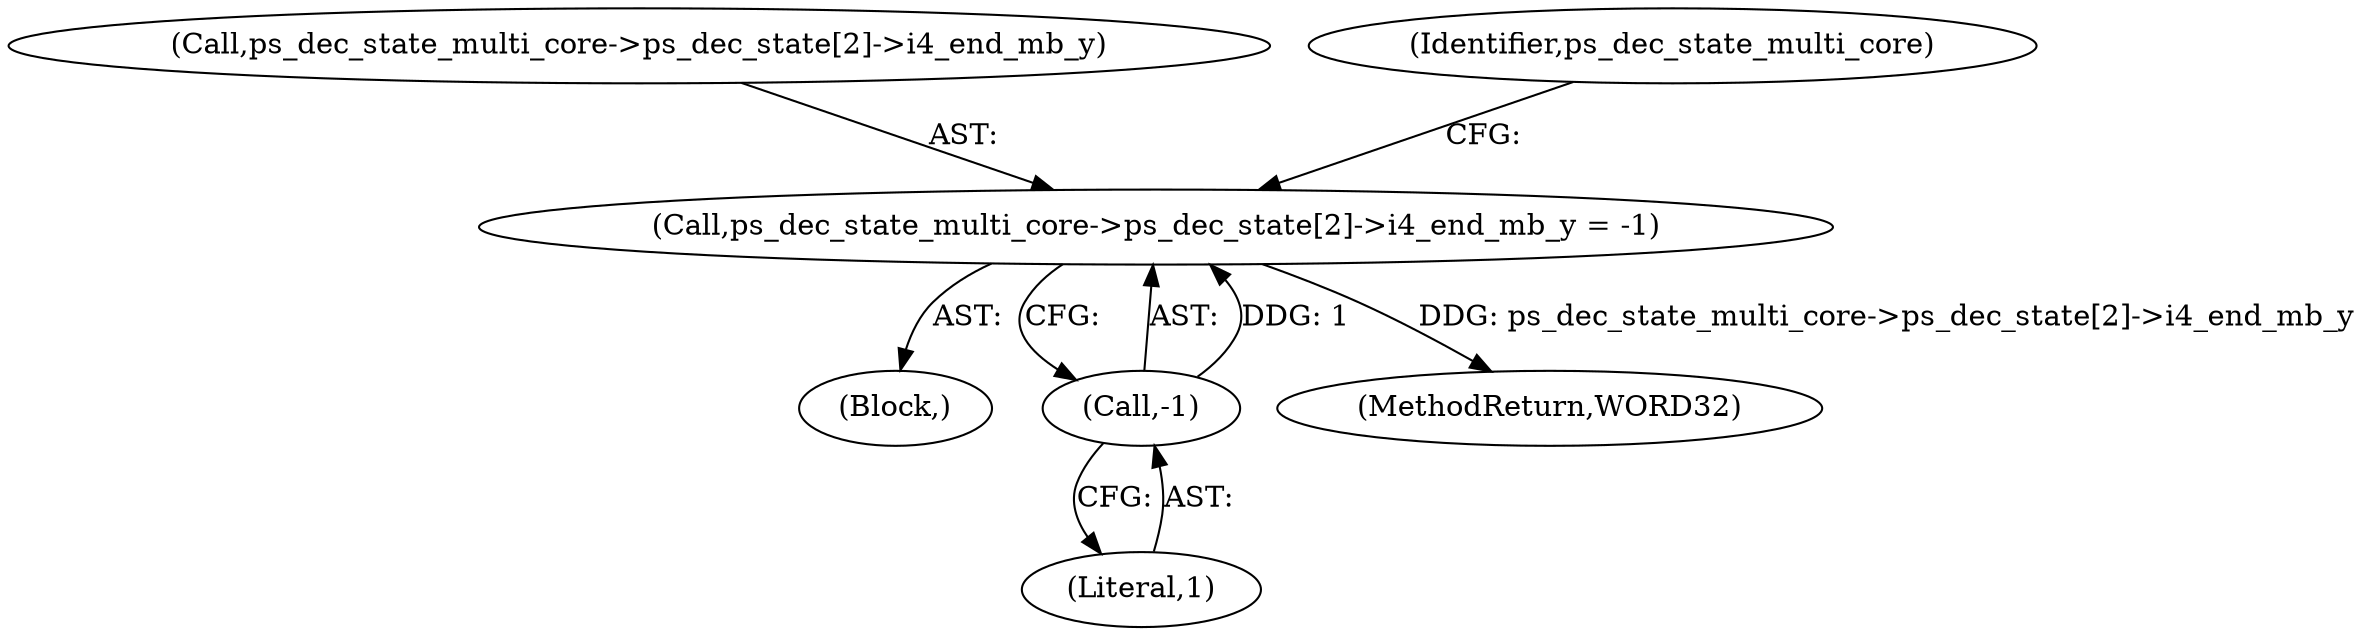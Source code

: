 digraph "0_Android_ba604d336b40fd4bde1622f64d67135bdbd61301_0@array" {
"1000194" [label="(Call,ps_dec_state_multi_core->ps_dec_state[2]->i4_end_mb_y = -1)"];
"1000202" [label="(Call,-1)"];
"1000109" [label="(Block,)"];
"1000194" [label="(Call,ps_dec_state_multi_core->ps_dec_state[2]->i4_end_mb_y = -1)"];
"1000202" [label="(Call,-1)"];
"1000195" [label="(Call,ps_dec_state_multi_core->ps_dec_state[2]->i4_end_mb_y)"];
"1000208" [label="(Identifier,ps_dec_state_multi_core)"];
"1000536" [label="(MethodReturn,WORD32)"];
"1000203" [label="(Literal,1)"];
"1000194" -> "1000109"  [label="AST: "];
"1000194" -> "1000202"  [label="CFG: "];
"1000195" -> "1000194"  [label="AST: "];
"1000202" -> "1000194"  [label="AST: "];
"1000208" -> "1000194"  [label="CFG: "];
"1000194" -> "1000536"  [label="DDG: ps_dec_state_multi_core->ps_dec_state[2]->i4_end_mb_y"];
"1000202" -> "1000194"  [label="DDG: 1"];
"1000202" -> "1000203"  [label="CFG: "];
"1000203" -> "1000202"  [label="AST: "];
}
